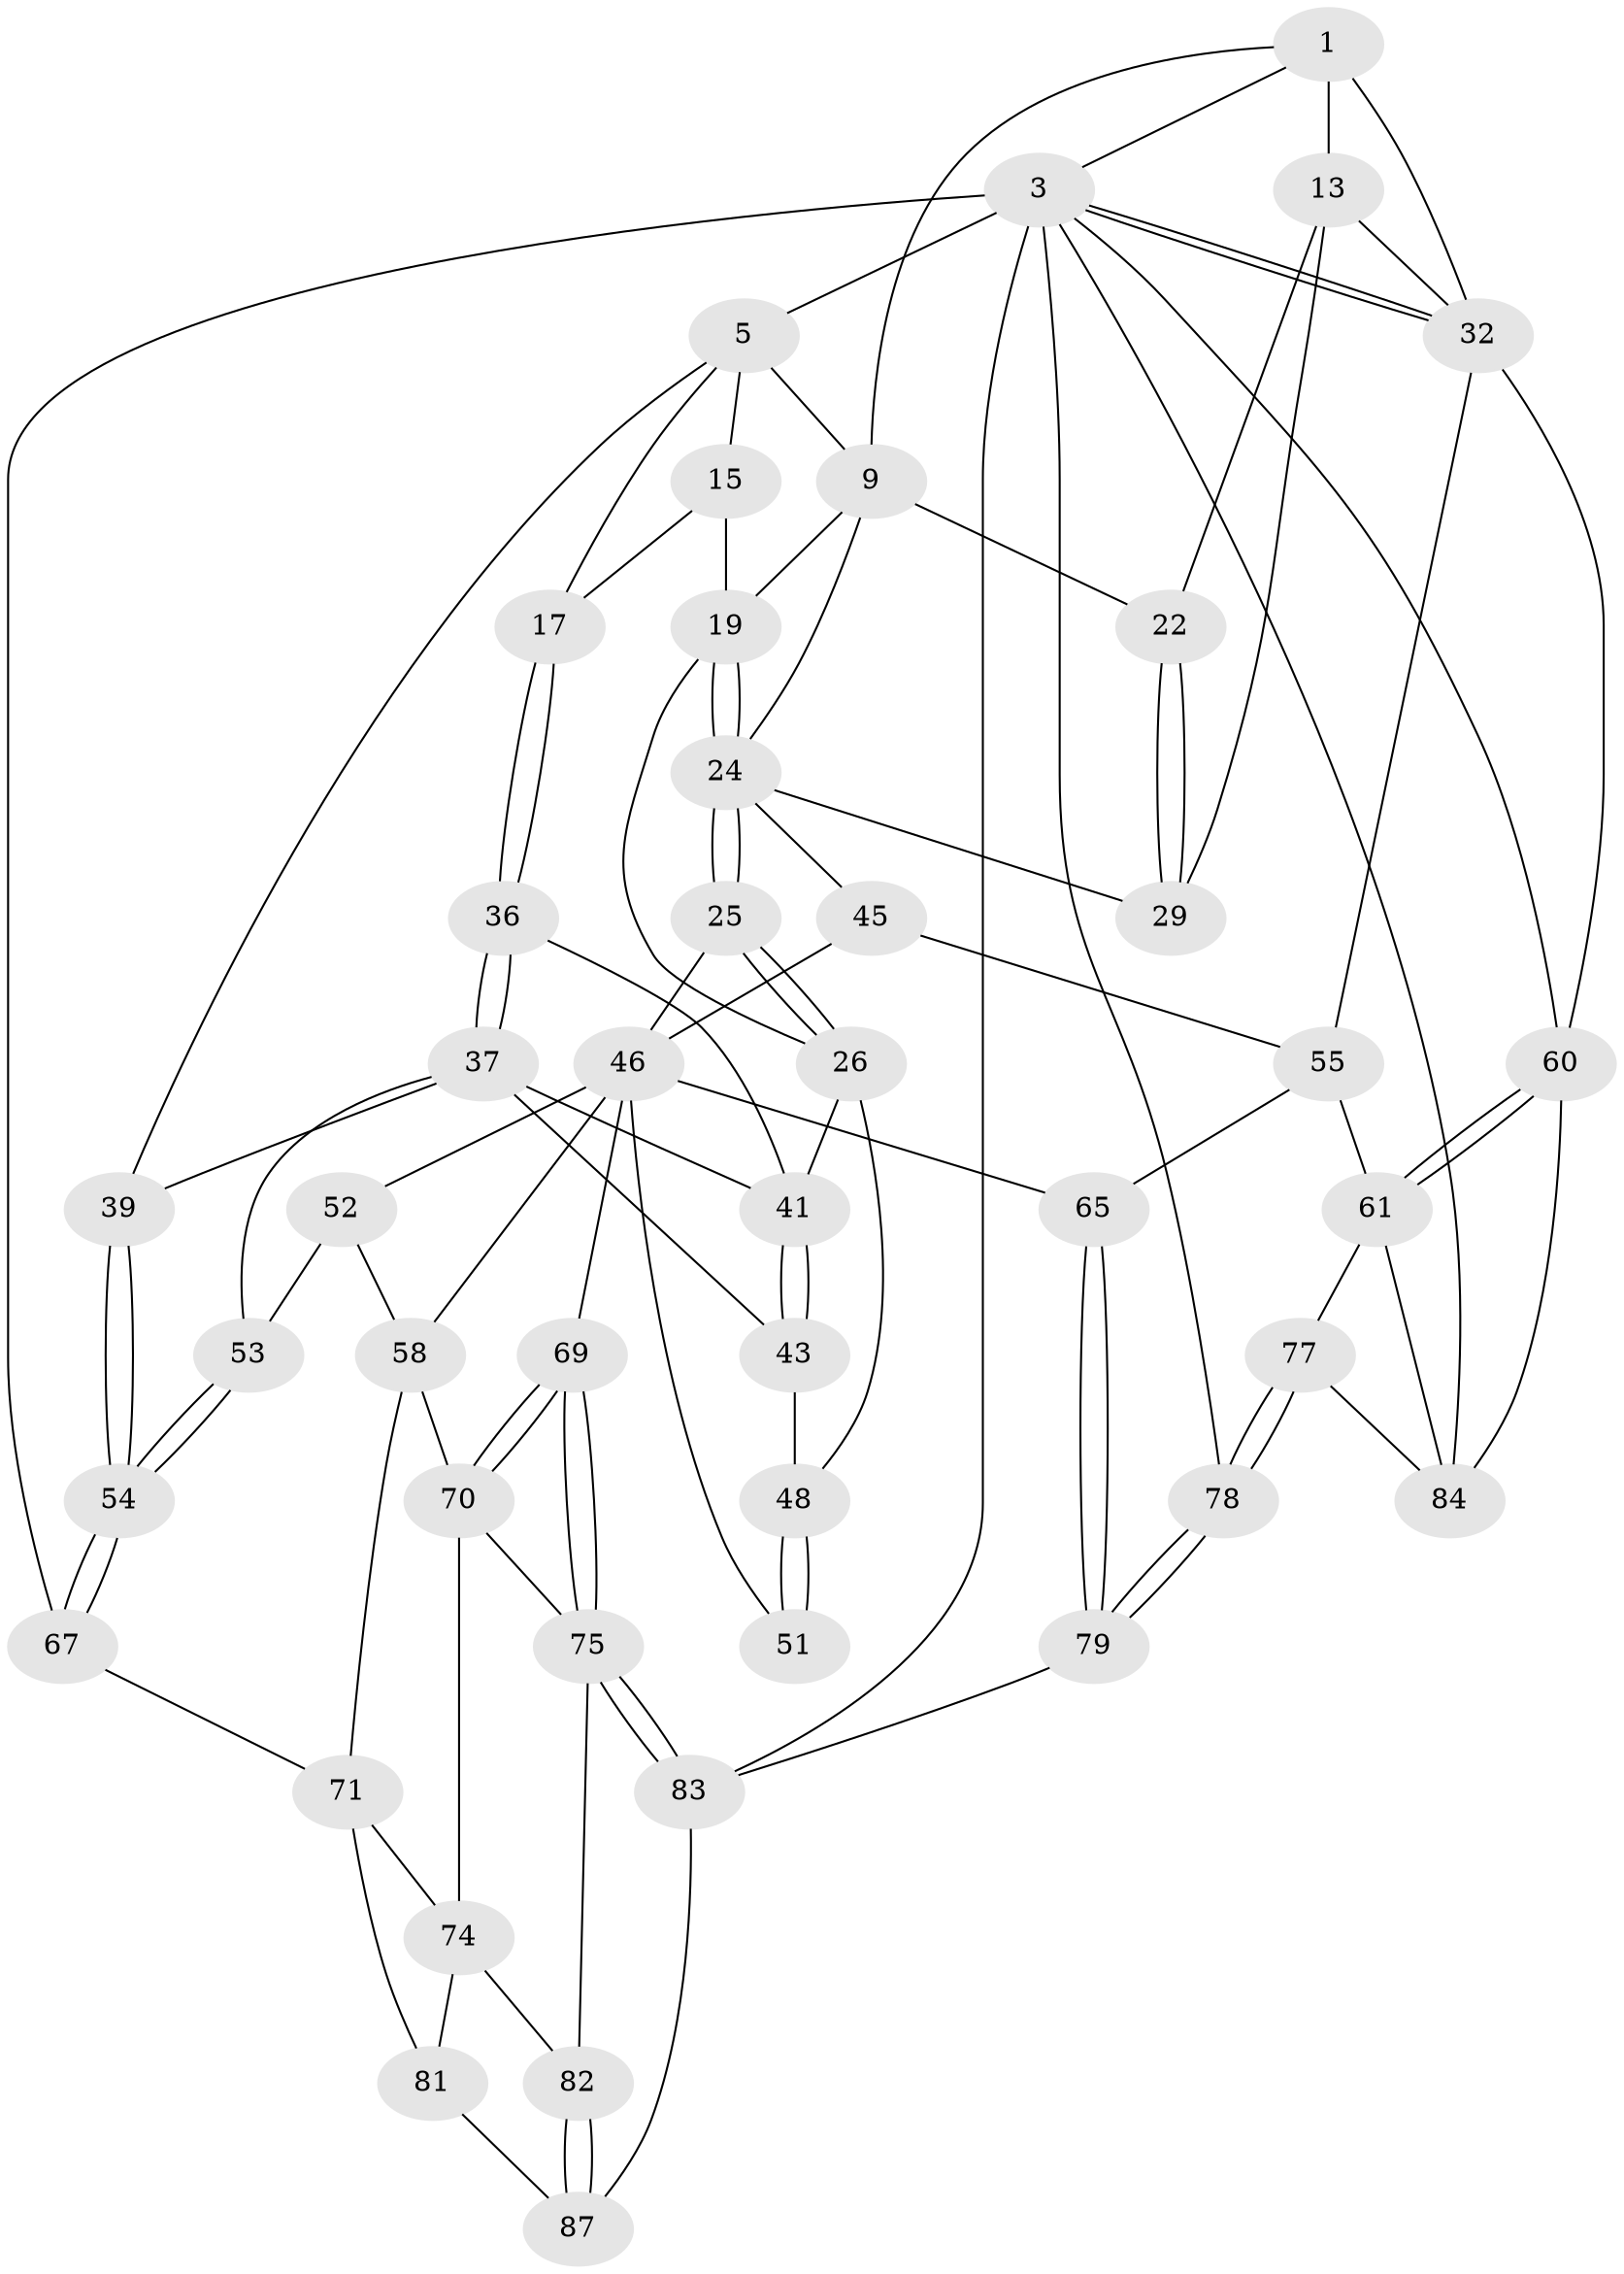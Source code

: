 // original degree distribution, {3: 0.022222222222222223, 4: 0.25555555555555554, 6: 0.23333333333333334, 5: 0.4888888888888889}
// Generated by graph-tools (version 1.1) at 2025/21/03/04/25 18:21:06]
// undirected, 45 vertices, 104 edges
graph export_dot {
graph [start="1"]
  node [color=gray90,style=filled];
  1 [pos="+0.7248344648742643+0",super="+8+2"];
  3 [pos="+1+0",super="+4+63"];
  5 [pos="+0.2119615328456064+0",super="+18+6"];
  9 [pos="+0.6940708970942076+0.07077480839148476",super="+10"];
  13 [pos="+0.8907917057629735+0.18276575556105687",super="+14+31"];
  15 [pos="+0.3931315533140692+0",super="+16"];
  17 [pos="+0.11504388503800858+0.1748592783532109"];
  19 [pos="+0.47012389171252306+0.13734138607592788",super="+20"];
  22 [pos="+0.8035399465805783+0.19000733792330357",super="+23"];
  24 [pos="+0.44542789108723857+0.26743332639675815",super="+28"];
  25 [pos="+0.37133436609587406+0.2986227619831834"];
  26 [pos="+0.29500271076149626+0.27096111983532023",super="+40"];
  29 [pos="+0.7126810553262808+0.3778863311779547"];
  32 [pos="+1+0.30701499297876617",super="+33"];
  36 [pos="+0.10317479257719454+0.23035703228374887"];
  37 [pos="+0.0630414480180781+0.34498208875381603",super="+38"];
  39 [pos="+0+0.3936034799207187"];
  41 [pos="+0.1534008557987522+0.35924230855684813",super="+42"];
  43 [pos="+0.1148755048461783+0.39305876886582564"];
  45 [pos="+0.591168496455585+0.45729631008776866"];
  46 [pos="+0.481485476097843+0.5191523113025736",super="+47+57"];
  48 [pos="+0.2431382449814938+0.3801143380025083",super="+49"];
  51 [pos="+0.22812279612480113+0.49701111278862603"];
  52 [pos="+0.19786224626554733+0.5708267705170835"];
  53 [pos="+0.11378417098995654+0.5194590775157188"];
  54 [pos="+0+0.6312823054590402"];
  55 [pos="+0.7995187096455513+0.6412384491094318",super="+56"];
  58 [pos="+0.323145665693894+0.6286564380671887",super="+59"];
  60 [pos="+1+0.7064923367847477",super="+64"];
  61 [pos="+0.9448636372073101+0.7230740058411426",super="+62"];
  65 [pos="+0.5633009179666127+0.7330929468937208"];
  67 [pos="+0+0.9683498169691425",super="+68"];
  69 [pos="+0.4576454996053486+0.7515639524015952"];
  70 [pos="+0.3507843310647299+0.6927124571909345",super="+73"];
  71 [pos="+0.17455792409960205+0.6663940749180758",super="+72"];
  74 [pos="+0.2143024481442452+0.7141699267076382",super="+80"];
  75 [pos="+0.3820921070910202+0.818126689488036",super="+76"];
  77 [pos="+0.7602231029702851+0.8636152929607822"];
  78 [pos="+0.6484223756003421+0.9362210304259274"];
  79 [pos="+0.604294322273276+0.8576921381353073"];
  81 [pos="+0.19693690046323464+0.9033784098736675"];
  82 [pos="+0.30293192434681504+0.8462213302022529"];
  83 [pos="+0.40938926484655214+0.8932249950781637",super="+86"];
  84 [pos="+0.8994696151166487+0.9019700882129328",super="+85"];
  87 [pos="+0.25203489899091347+0.9130117403103801"];
  1 -- 9;
  1 -- 32;
  1 -- 3;
  1 -- 13 [weight=2];
  3 -- 32;
  3 -- 32;
  3 -- 5 [weight=2];
  3 -- 78;
  3 -- 60;
  3 -- 83;
  3 -- 84;
  3 -- 67 [weight=3];
  5 -- 17;
  5 -- 39;
  5 -- 15;
  5 -- 9;
  9 -- 19;
  9 -- 24;
  9 -- 22 [weight=2];
  13 -- 22;
  13 -- 32;
  13 -- 29;
  15 -- 17;
  15 -- 19 [weight=2];
  17 -- 36;
  17 -- 36;
  19 -- 24;
  19 -- 24;
  19 -- 26;
  22 -- 29;
  22 -- 29;
  24 -- 25;
  24 -- 25;
  24 -- 45;
  24 -- 29;
  25 -- 26;
  25 -- 26;
  25 -- 46;
  26 -- 48;
  26 -- 41;
  32 -- 60;
  32 -- 55;
  36 -- 37;
  36 -- 37;
  36 -- 41;
  37 -- 41;
  37 -- 53;
  37 -- 43;
  37 -- 39;
  39 -- 54;
  39 -- 54;
  41 -- 43;
  41 -- 43;
  43 -- 48;
  45 -- 46;
  45 -- 55;
  46 -- 51;
  46 -- 52;
  46 -- 65;
  46 -- 58;
  46 -- 69;
  48 -- 51 [weight=2];
  48 -- 51;
  52 -- 53;
  52 -- 58;
  53 -- 54;
  53 -- 54;
  54 -- 67;
  54 -- 67;
  55 -- 65;
  55 -- 61;
  58 -- 70;
  58 -- 71;
  60 -- 61;
  60 -- 61;
  60 -- 84;
  61 -- 84;
  61 -- 77;
  65 -- 79;
  65 -- 79;
  67 -- 71;
  69 -- 70;
  69 -- 70;
  69 -- 75;
  69 -- 75;
  70 -- 74;
  70 -- 75;
  71 -- 74;
  71 -- 81;
  74 -- 81;
  74 -- 82;
  75 -- 83;
  75 -- 83;
  75 -- 82;
  77 -- 78;
  77 -- 78;
  77 -- 84;
  78 -- 79;
  78 -- 79;
  79 -- 83;
  81 -- 87;
  82 -- 87;
  82 -- 87;
  83 -- 87;
}
